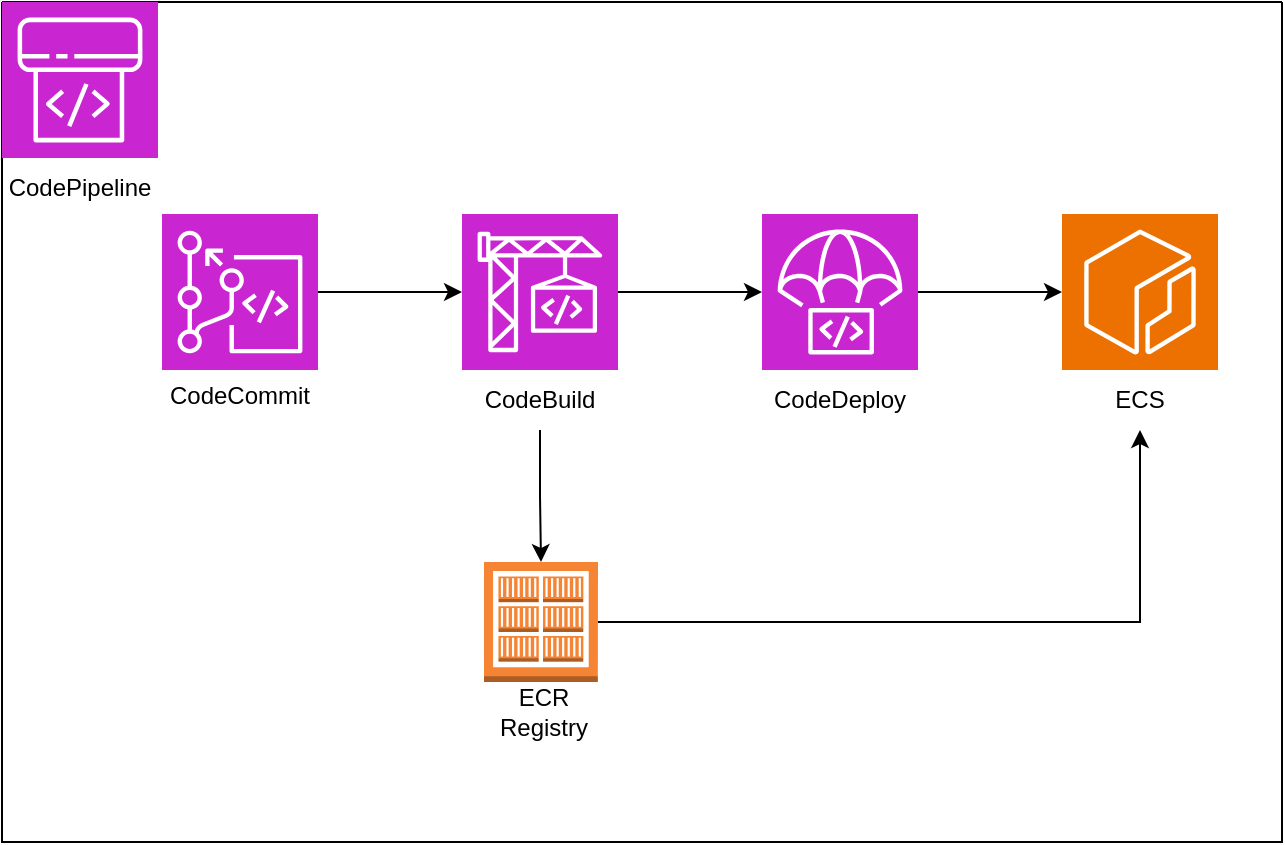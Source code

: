 <mxfile version="22.0.4" type="github">
  <diagram name="ページ1" id="bCsusTf6sn5dPC0Yqio9">
    <mxGraphModel dx="1201" dy="610" grid="1" gridSize="10" guides="1" tooltips="1" connect="1" arrows="1" fold="1" page="1" pageScale="1" pageWidth="827" pageHeight="1169" math="0" shadow="0">
      <root>
        <mxCell id="0" />
        <mxCell id="1" parent="0" />
        <mxCell id="j8VEjmNubAoUba3aw_NR-11" value="" style="swimlane;startSize=0;" vertex="1" parent="1">
          <mxGeometry x="150" y="120" width="640" height="420" as="geometry" />
        </mxCell>
        <mxCell id="j8VEjmNubAoUba3aw_NR-10" value="" style="group" vertex="1" connectable="0" parent="j8VEjmNubAoUba3aw_NR-11">
          <mxGeometry x="230" y="106" width="78" height="108" as="geometry" />
        </mxCell>
        <mxCell id="j8VEjmNubAoUba3aw_NR-3" value="" style="sketch=0;points=[[0,0,0],[0.25,0,0],[0.5,0,0],[0.75,0,0],[1,0,0],[0,1,0],[0.25,1,0],[0.5,1,0],[0.75,1,0],[1,1,0],[0,0.25,0],[0,0.5,0],[0,0.75,0],[1,0.25,0],[1,0.5,0],[1,0.75,0]];outlineConnect=0;fontColor=#232F3E;fillColor=#C925D1;strokeColor=#ffffff;dashed=0;verticalLabelPosition=bottom;verticalAlign=top;align=center;html=1;fontSize=12;fontStyle=0;aspect=fixed;shape=mxgraph.aws4.resourceIcon;resIcon=mxgraph.aws4.codebuild;" vertex="1" parent="j8VEjmNubAoUba3aw_NR-10">
          <mxGeometry width="78" height="78" as="geometry" />
        </mxCell>
        <mxCell id="j8VEjmNubAoUba3aw_NR-8" value="CodeBuild" style="text;html=1;strokeColor=none;fillColor=none;align=center;verticalAlign=middle;whiteSpace=wrap;rounded=0;" vertex="1" parent="j8VEjmNubAoUba3aw_NR-10">
          <mxGeometry x="9" y="78" width="60" height="30" as="geometry" />
        </mxCell>
        <mxCell id="j8VEjmNubAoUba3aw_NR-9" value="" style="group" vertex="1" connectable="0" parent="j8VEjmNubAoUba3aw_NR-11">
          <mxGeometry x="380" y="106" width="78" height="108" as="geometry" />
        </mxCell>
        <mxCell id="j8VEjmNubAoUba3aw_NR-4" value="" style="sketch=0;points=[[0,0,0],[0.25,0,0],[0.5,0,0],[0.75,0,0],[1,0,0],[0,1,0],[0.25,1,0],[0.5,1,0],[0.75,1,0],[1,1,0],[0,0.25,0],[0,0.5,0],[0,0.75,0],[1,0.25,0],[1,0.5,0],[1,0.75,0]];outlineConnect=0;fontColor=#232F3E;fillColor=#C925D1;strokeColor=#ffffff;dashed=0;verticalLabelPosition=bottom;verticalAlign=top;align=center;html=1;fontSize=12;fontStyle=0;aspect=fixed;shape=mxgraph.aws4.resourceIcon;resIcon=mxgraph.aws4.codedeploy;" vertex="1" parent="j8VEjmNubAoUba3aw_NR-9">
          <mxGeometry width="78" height="78" as="geometry" />
        </mxCell>
        <mxCell id="j8VEjmNubAoUba3aw_NR-7" value="CodeDeploy" style="text;html=1;strokeColor=none;fillColor=none;align=center;verticalAlign=middle;whiteSpace=wrap;rounded=0;" vertex="1" parent="j8VEjmNubAoUba3aw_NR-9">
          <mxGeometry x="9" y="78" width="60" height="30" as="geometry" />
        </mxCell>
        <mxCell id="j8VEjmNubAoUba3aw_NR-15" value="" style="group" vertex="1" connectable="0" parent="j8VEjmNubAoUba3aw_NR-11">
          <mxGeometry x="80" y="106" width="78" height="106" as="geometry" />
        </mxCell>
        <mxCell id="j8VEjmNubAoUba3aw_NR-13" value="" style="sketch=0;points=[[0,0,0],[0.25,0,0],[0.5,0,0],[0.75,0,0],[1,0,0],[0,1,0],[0.25,1,0],[0.5,1,0],[0.75,1,0],[1,1,0],[0,0.25,0],[0,0.5,0],[0,0.75,0],[1,0.25,0],[1,0.5,0],[1,0.75,0]];outlineConnect=0;fontColor=#232F3E;fillColor=#C925D1;strokeColor=#ffffff;dashed=0;verticalLabelPosition=bottom;verticalAlign=top;align=center;html=1;fontSize=12;fontStyle=0;aspect=fixed;shape=mxgraph.aws4.resourceIcon;resIcon=mxgraph.aws4.codecommit;" vertex="1" parent="j8VEjmNubAoUba3aw_NR-15">
          <mxGeometry width="78" height="78" as="geometry" />
        </mxCell>
        <mxCell id="j8VEjmNubAoUba3aw_NR-14" value="CodeCommit" style="text;html=1;strokeColor=none;fillColor=none;align=center;verticalAlign=middle;whiteSpace=wrap;rounded=0;" vertex="1" parent="j8VEjmNubAoUba3aw_NR-15">
          <mxGeometry x="9" y="76" width="60" height="30" as="geometry" />
        </mxCell>
        <mxCell id="j8VEjmNubAoUba3aw_NR-16" value="" style="edgeStyle=orthogonalEdgeStyle;rounded=0;orthogonalLoop=1;jettySize=auto;html=1;entryX=0;entryY=0.5;entryDx=0;entryDy=0;entryPerimeter=0;" edge="1" parent="j8VEjmNubAoUba3aw_NR-11" source="j8VEjmNubAoUba3aw_NR-13" target="j8VEjmNubAoUba3aw_NR-3">
          <mxGeometry relative="1" as="geometry" />
        </mxCell>
        <mxCell id="j8VEjmNubAoUba3aw_NR-17" value="" style="edgeStyle=orthogonalEdgeStyle;rounded=0;orthogonalLoop=1;jettySize=auto;html=1;entryX=0;entryY=0.5;entryDx=0;entryDy=0;entryPerimeter=0;" edge="1" parent="j8VEjmNubAoUba3aw_NR-11" source="j8VEjmNubAoUba3aw_NR-3" target="j8VEjmNubAoUba3aw_NR-4">
          <mxGeometry relative="1" as="geometry" />
        </mxCell>
        <mxCell id="j8VEjmNubAoUba3aw_NR-19" value="" style="sketch=0;points=[[0,0,0],[0.25,0,0],[0.5,0,0],[0.75,0,0],[1,0,0],[0,1,0],[0.25,1,0],[0.5,1,0],[0.75,1,0],[1,1,0],[0,0.25,0],[0,0.5,0],[0,0.75,0],[1,0.25,0],[1,0.5,0],[1,0.75,0]];outlineConnect=0;fontColor=#232F3E;fillColor=#ED7100;strokeColor=#ffffff;dashed=0;verticalLabelPosition=bottom;verticalAlign=top;align=center;html=1;fontSize=12;fontStyle=0;aspect=fixed;shape=mxgraph.aws4.resourceIcon;resIcon=mxgraph.aws4.ecr;" vertex="1" parent="j8VEjmNubAoUba3aw_NR-11">
          <mxGeometry x="530" y="106" width="78" height="78" as="geometry" />
        </mxCell>
        <mxCell id="j8VEjmNubAoUba3aw_NR-20" value="ECS" style="text;html=1;strokeColor=none;fillColor=none;align=center;verticalAlign=middle;whiteSpace=wrap;rounded=0;" vertex="1" parent="j8VEjmNubAoUba3aw_NR-11">
          <mxGeometry x="539" y="184" width="60" height="30" as="geometry" />
        </mxCell>
        <mxCell id="j8VEjmNubAoUba3aw_NR-21" style="edgeStyle=orthogonalEdgeStyle;rounded=0;orthogonalLoop=1;jettySize=auto;html=1;exitX=1;exitY=0.5;exitDx=0;exitDy=0;exitPerimeter=0;entryX=0;entryY=0.5;entryDx=0;entryDy=0;entryPerimeter=0;" edge="1" parent="j8VEjmNubAoUba3aw_NR-11" source="j8VEjmNubAoUba3aw_NR-4" target="j8VEjmNubAoUba3aw_NR-19">
          <mxGeometry relative="1" as="geometry" />
        </mxCell>
        <mxCell id="j8VEjmNubAoUba3aw_NR-25" value="" style="group" vertex="1" connectable="0" parent="j8VEjmNubAoUba3aw_NR-11">
          <mxGeometry x="241" y="280" width="60" height="90" as="geometry" />
        </mxCell>
        <mxCell id="j8VEjmNubAoUba3aw_NR-23" value="" style="outlineConnect=0;dashed=0;verticalLabelPosition=bottom;verticalAlign=top;align=center;html=1;shape=mxgraph.aws3.ecr_registry;fillColor=#F58534;gradientColor=none;" vertex="1" parent="j8VEjmNubAoUba3aw_NR-25">
          <mxGeometry width="57" height="60" as="geometry" />
        </mxCell>
        <mxCell id="j8VEjmNubAoUba3aw_NR-24" value="ECR Registry" style="text;html=1;strokeColor=none;fillColor=none;align=center;verticalAlign=middle;whiteSpace=wrap;rounded=0;" vertex="1" parent="j8VEjmNubAoUba3aw_NR-25">
          <mxGeometry y="60" width="60" height="30" as="geometry" />
        </mxCell>
        <mxCell id="j8VEjmNubAoUba3aw_NR-26" style="edgeStyle=orthogonalEdgeStyle;rounded=0;orthogonalLoop=1;jettySize=auto;html=1;exitX=0.5;exitY=1;exitDx=0;exitDy=0;entryX=0.5;entryY=0;entryDx=0;entryDy=0;entryPerimeter=0;" edge="1" parent="j8VEjmNubAoUba3aw_NR-11" source="j8VEjmNubAoUba3aw_NR-8" target="j8VEjmNubAoUba3aw_NR-23">
          <mxGeometry relative="1" as="geometry" />
        </mxCell>
        <mxCell id="j8VEjmNubAoUba3aw_NR-27" style="edgeStyle=orthogonalEdgeStyle;rounded=0;orthogonalLoop=1;jettySize=auto;html=1;exitX=1;exitY=0.5;exitDx=0;exitDy=0;exitPerimeter=0;entryX=0.5;entryY=1;entryDx=0;entryDy=0;" edge="1" parent="j8VEjmNubAoUba3aw_NR-11" source="j8VEjmNubAoUba3aw_NR-23" target="j8VEjmNubAoUba3aw_NR-20">
          <mxGeometry relative="1" as="geometry" />
        </mxCell>
        <mxCell id="j8VEjmNubAoUba3aw_NR-6" value="" style="group" vertex="1" connectable="0" parent="1">
          <mxGeometry x="150" y="120" width="78" height="108" as="geometry" />
        </mxCell>
        <mxCell id="j8VEjmNubAoUba3aw_NR-2" value="" style="sketch=0;points=[[0,0,0],[0.25,0,0],[0.5,0,0],[0.75,0,0],[1,0,0],[0,1,0],[0.25,1,0],[0.5,1,0],[0.75,1,0],[1,1,0],[0,0.25,0],[0,0.5,0],[0,0.75,0],[1,0.25,0],[1,0.5,0],[1,0.75,0]];outlineConnect=0;fontColor=#232F3E;fillColor=#C925D1;strokeColor=#ffffff;dashed=0;verticalLabelPosition=bottom;verticalAlign=top;align=center;html=1;fontSize=12;fontStyle=0;aspect=fixed;shape=mxgraph.aws4.resourceIcon;resIcon=mxgraph.aws4.codepipeline;" vertex="1" parent="j8VEjmNubAoUba3aw_NR-6">
          <mxGeometry width="78" height="78" as="geometry" />
        </mxCell>
        <mxCell id="j8VEjmNubAoUba3aw_NR-5" value="CodePipeline" style="text;html=1;strokeColor=none;fillColor=none;align=center;verticalAlign=middle;whiteSpace=wrap;rounded=0;" vertex="1" parent="j8VEjmNubAoUba3aw_NR-6">
          <mxGeometry x="9" y="78" width="60" height="30" as="geometry" />
        </mxCell>
      </root>
    </mxGraphModel>
  </diagram>
</mxfile>
